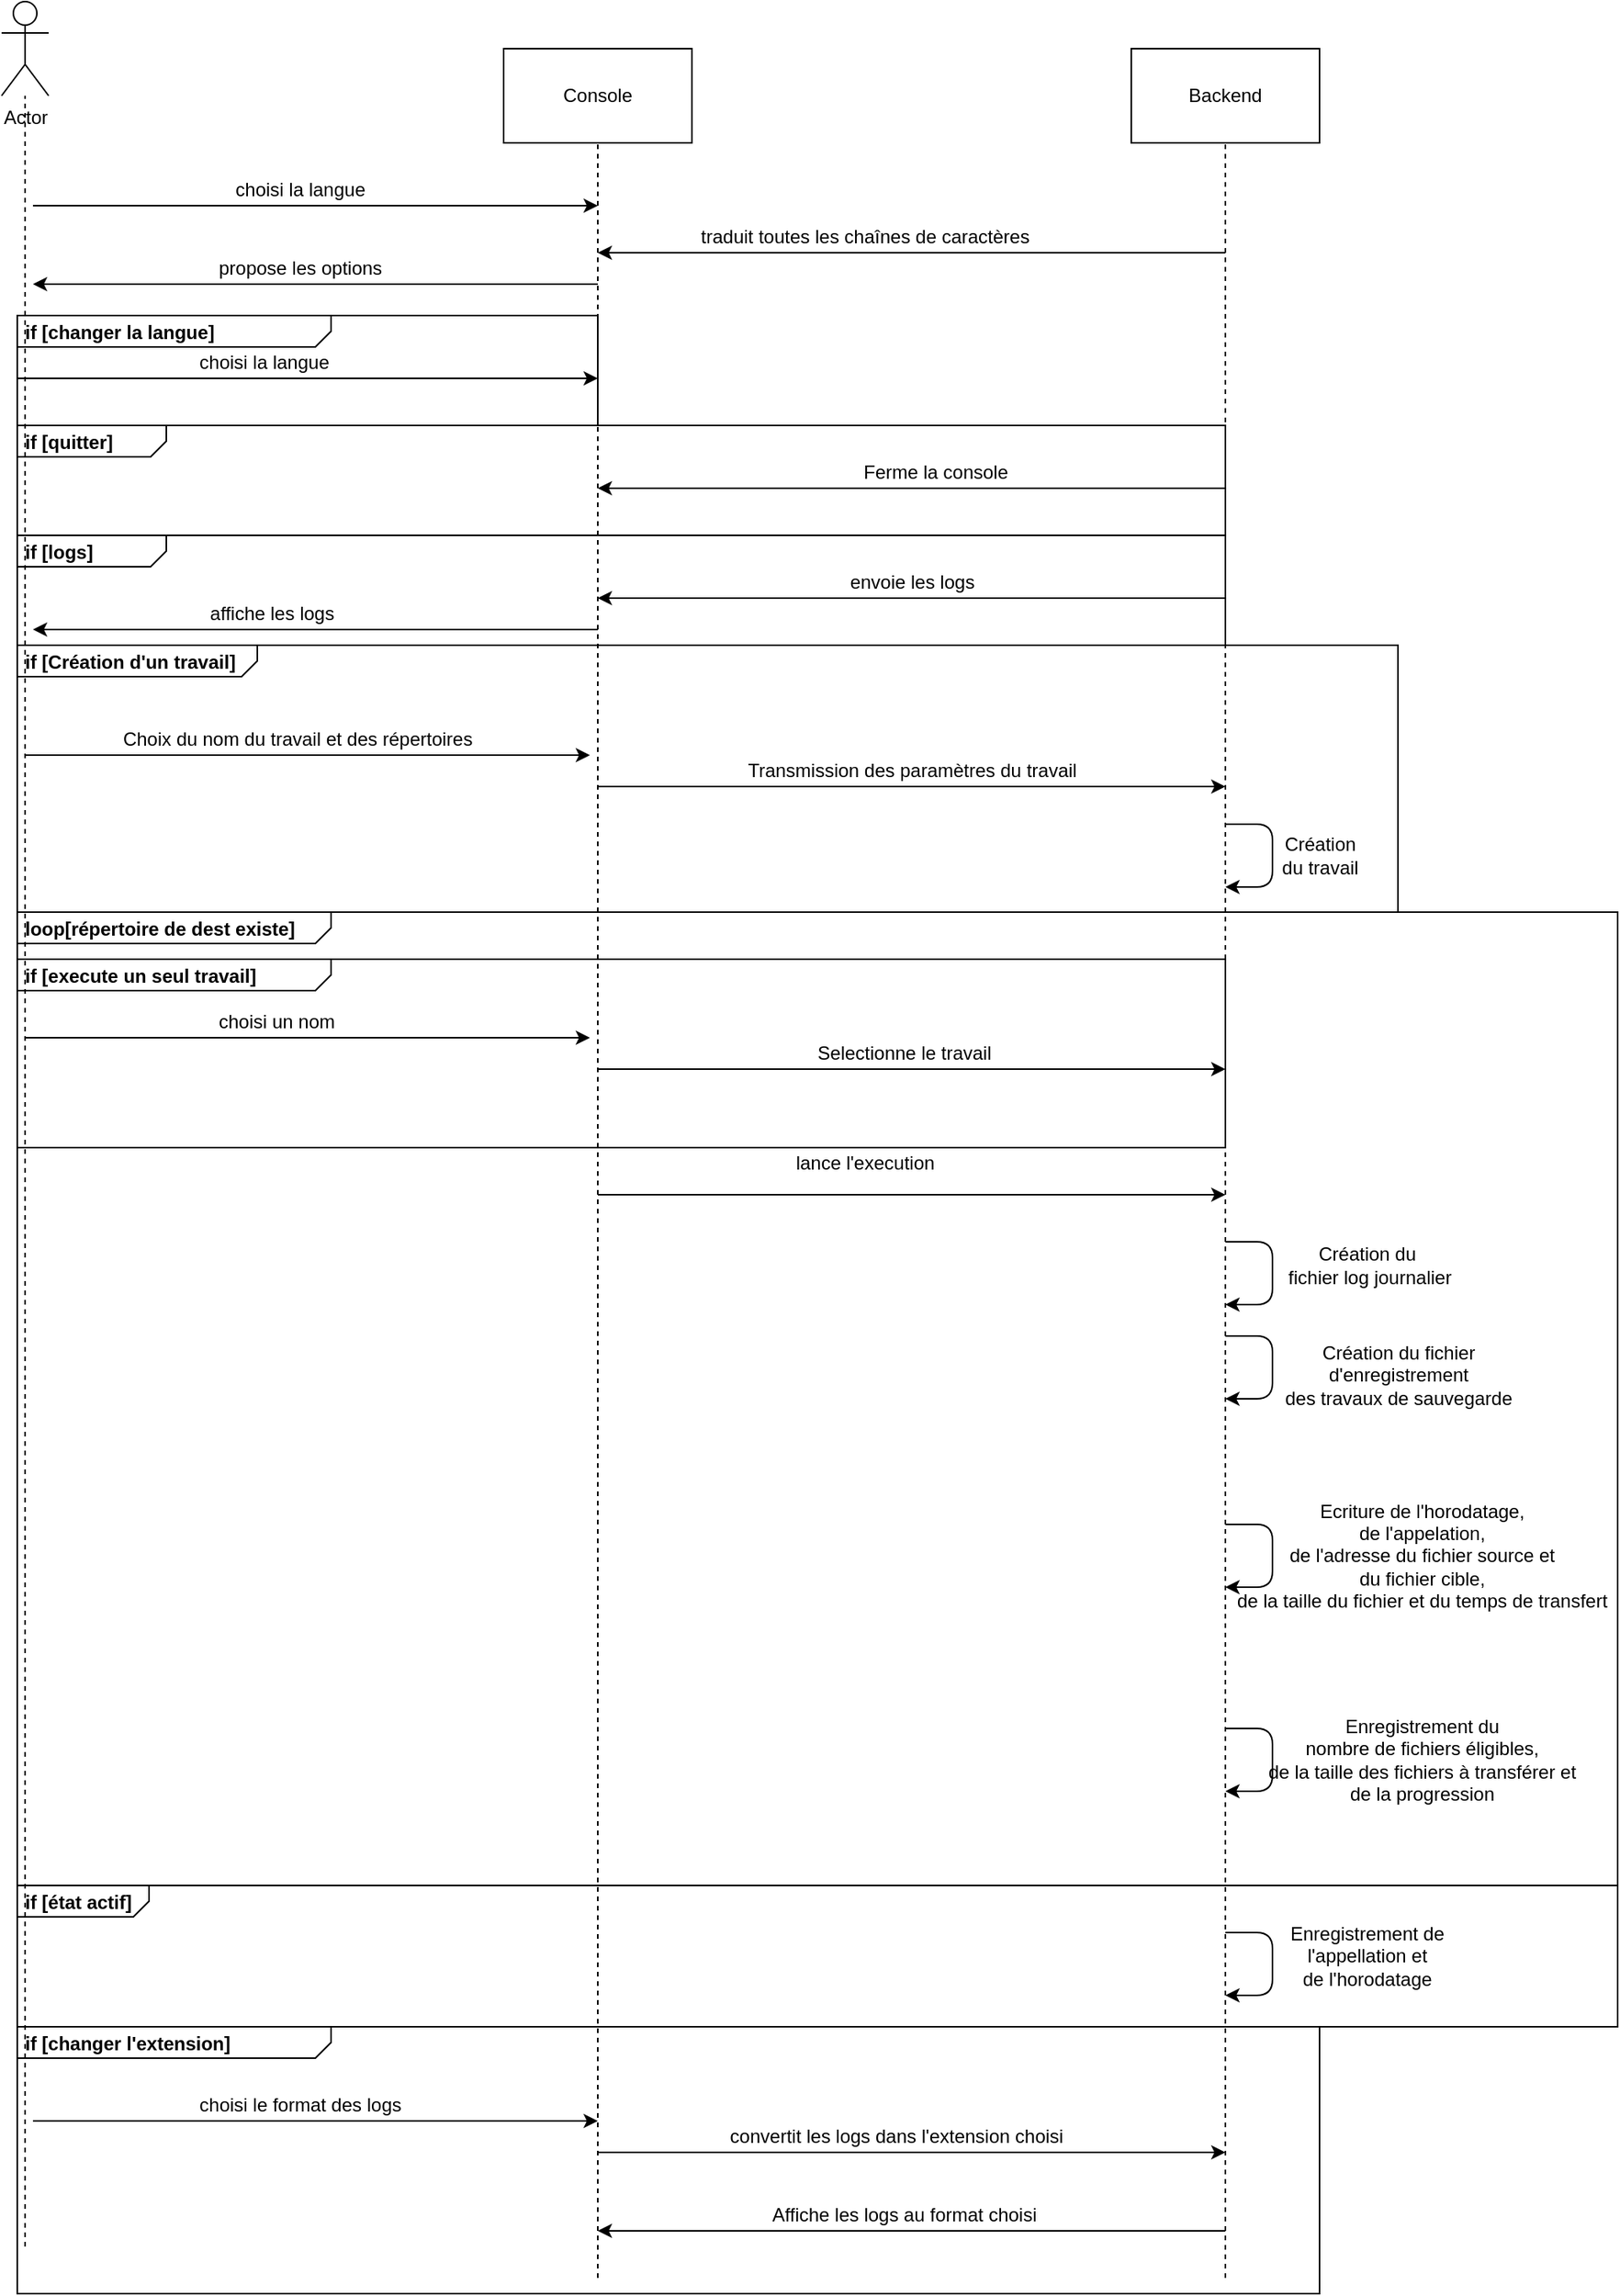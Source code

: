 <mxfile version="13.9.9" type="device"><diagram id="B-A_hpA6Qqj7uTxj4NoM" name="Page-1"><mxGraphModel dx="1086" dy="798" grid="1" gridSize="10" guides="1" tooltips="1" connect="1" arrows="1" fold="1" page="1" pageScale="1" pageWidth="827" pageHeight="1169" math="0" shadow="0"><root><mxCell id="0"/><mxCell id="1" parent="0"/><mxCell id="pMY1yx6KPp6nwfRmizJk-1" value="Actor" style="shape=umlActor;verticalLabelPosition=bottom;verticalAlign=top;html=1;outlineConnect=0;" parent="1" vertex="1"><mxGeometry x="710" y="40" width="30" height="60" as="geometry"/></mxCell><mxCell id="pMY1yx6KPp6nwfRmizJk-2" value="" style="endArrow=none;dashed=1;html=1;" parent="1" target="pMY1yx6KPp6nwfRmizJk-1" edge="1"><mxGeometry width="50" height="50" relative="1" as="geometry"><mxPoint x="725" y="1470" as="sourcePoint"/><mxPoint x="530" y="390" as="targetPoint"/></mxGeometry></mxCell><mxCell id="pMY1yx6KPp6nwfRmizJk-3" value="Console" style="rounded=0;whiteSpace=wrap;html=1;" parent="1" vertex="1"><mxGeometry x="1030" y="70" width="120" height="60" as="geometry"/></mxCell><mxCell id="pMY1yx6KPp6nwfRmizJk-4" value="Backend" style="rounded=0;whiteSpace=wrap;html=1;" parent="1" vertex="1"><mxGeometry x="1430" y="70" width="120" height="60" as="geometry"/></mxCell><mxCell id="pMY1yx6KPp6nwfRmizJk-5" value="" style="endArrow=none;dashed=1;html=1;entryX=0.5;entryY=1;entryDx=0;entryDy=0;" parent="1" target="pMY1yx6KPp6nwfRmizJk-3" edge="1"><mxGeometry width="50" height="50" relative="1" as="geometry"><mxPoint x="1090" y="1490" as="sourcePoint"/><mxPoint x="1160" y="300" as="targetPoint"/></mxGeometry></mxCell><mxCell id="pMY1yx6KPp6nwfRmizJk-6" value="" style="endArrow=none;dashed=1;html=1;entryX=0.5;entryY=1;entryDx=0;entryDy=0;" parent="1" target="pMY1yx6KPp6nwfRmizJk-4" edge="1"><mxGeometry width="50" height="50" relative="1" as="geometry"><mxPoint x="1490" y="1490" as="sourcePoint"/><mxPoint x="1489.58" y="170" as="targetPoint"/></mxGeometry></mxCell><mxCell id="pMY1yx6KPp6nwfRmizJk-7" value="" style="endArrow=classic;html=1;" parent="1" edge="1"><mxGeometry width="50" height="50" relative="1" as="geometry"><mxPoint x="730" y="170" as="sourcePoint"/><mxPoint x="1090" y="170" as="targetPoint"/></mxGeometry></mxCell><mxCell id="pMY1yx6KPp6nwfRmizJk-8" value="choisi la langue" style="text;html=1;align=center;verticalAlign=middle;resizable=0;points=[];autosize=1;" parent="1" vertex="1"><mxGeometry x="850" y="150" width="100" height="20" as="geometry"/></mxCell><mxCell id="pMY1yx6KPp6nwfRmizJk-9" value="" style="endArrow=classic;html=1;" parent="1" edge="1"><mxGeometry width="50" height="50" relative="1" as="geometry"><mxPoint x="1090" y="220" as="sourcePoint"/><mxPoint x="730" y="220" as="targetPoint"/></mxGeometry></mxCell><mxCell id="pMY1yx6KPp6nwfRmizJk-10" value="propose les options" style="text;html=1;align=center;verticalAlign=middle;resizable=0;points=[];autosize=1;" parent="1" vertex="1"><mxGeometry x="840" y="200" width="120" height="20" as="geometry"/></mxCell><mxCell id="pMY1yx6KPp6nwfRmizJk-11" value="&lt;p style=&quot;margin: 0px ; margin-top: 4px ; margin-left: 5px ; text-align: left&quot;&gt;&lt;b&gt;if [changer la langue]&lt;/b&gt;&lt;/p&gt;" style="html=1;shape=mxgraph.sysml.package;overflow=fill;labelX=200.49;align=left;spacingLeft=5;verticalAlign=top;spacingTop=-3;hachureGap=4;pointerEvents=0;fillColor=none;" parent="1" vertex="1"><mxGeometry x="720" y="240" width="370" height="70" as="geometry"/></mxCell><mxCell id="pMY1yx6KPp6nwfRmizJk-12" value="" style="endArrow=classic;html=1;" parent="1" edge="1"><mxGeometry width="50" height="50" relative="1" as="geometry"><mxPoint x="720" y="280" as="sourcePoint"/><mxPoint x="1090" y="280" as="targetPoint"/></mxGeometry></mxCell><mxCell id="pMY1yx6KPp6nwfRmizJk-13" value="choisi la langue" style="text;html=1;align=center;verticalAlign=middle;resizable=0;points=[];autosize=1;" parent="1" vertex="1"><mxGeometry x="827" y="260" width="100" height="20" as="geometry"/></mxCell><mxCell id="pMY1yx6KPp6nwfRmizJk-14" value="&lt;p style=&quot;margin: 0px ; margin-top: 4px ; margin-left: 5px ; text-align: left&quot;&gt;&lt;b&gt;if [quitter]&lt;/b&gt;&lt;/p&gt;" style="html=1;shape=mxgraph.sysml.package;overflow=fill;labelX=95.33;align=left;spacingLeft=5;verticalAlign=top;spacingTop=-3;hachureGap=4;pointerEvents=0;fillColor=none;" parent="1" vertex="1"><mxGeometry x="720" y="310" width="770" height="70" as="geometry"/></mxCell><mxCell id="pMY1yx6KPp6nwfRmizJk-15" value="" style="endArrow=classic;html=1;" parent="1" edge="1"><mxGeometry width="50" height="50" relative="1" as="geometry"><mxPoint x="1490" y="350" as="sourcePoint"/><mxPoint x="1090" y="350" as="targetPoint"/></mxGeometry></mxCell><mxCell id="pMY1yx6KPp6nwfRmizJk-16" value="Ferme la console" style="text;html=1;align=center;verticalAlign=middle;resizable=0;points=[];autosize=1;" parent="1" vertex="1"><mxGeometry x="1250" y="330" width="110" height="20" as="geometry"/></mxCell><mxCell id="pMY1yx6KPp6nwfRmizJk-18" value="&lt;p style=&quot;margin: 0px ; margin-top: 4px ; margin-left: 5px ; text-align: left&quot;&gt;&lt;b&gt;if [logs]&lt;/b&gt;&lt;/p&gt;" style="html=1;shape=mxgraph.sysml.package;overflow=fill;labelX=95.33;align=left;spacingLeft=5;verticalAlign=top;spacingTop=-3;hachureGap=4;pointerEvents=0;fillColor=none;" parent="1" vertex="1"><mxGeometry x="720" y="380" width="770" height="70" as="geometry"/></mxCell><mxCell id="pMY1yx6KPp6nwfRmizJk-19" value="" style="endArrow=classic;html=1;" parent="1" edge="1"><mxGeometry width="50" height="50" relative="1" as="geometry"><mxPoint x="1490" y="420" as="sourcePoint"/><mxPoint x="1090" y="420" as="targetPoint"/></mxGeometry></mxCell><mxCell id="pMY1yx6KPp6nwfRmizJk-20" value="envoie les logs" style="text;html=1;align=center;verticalAlign=middle;resizable=0;points=[];autosize=1;" parent="1" vertex="1"><mxGeometry x="1245" y="400" width="90" height="20" as="geometry"/></mxCell><mxCell id="pMY1yx6KPp6nwfRmizJk-21" value="" style="endArrow=classic;html=1;" parent="1" edge="1"><mxGeometry width="50" height="50" relative="1" as="geometry"><mxPoint x="1490" y="200" as="sourcePoint"/><mxPoint x="1090" y="200" as="targetPoint"/></mxGeometry></mxCell><mxCell id="pMY1yx6KPp6nwfRmizJk-22" value="traduit toutes les chaînes de caractères" style="text;html=1;align=center;verticalAlign=middle;resizable=0;points=[];autosize=1;" parent="1" vertex="1"><mxGeometry x="1150" y="180" width="220" height="20" as="geometry"/></mxCell><mxCell id="pMY1yx6KPp6nwfRmizJk-23" value="" style="endArrow=classic;html=1;" parent="1" edge="1"><mxGeometry width="50" height="50" relative="1" as="geometry"><mxPoint x="1090" y="440" as="sourcePoint"/><mxPoint x="730" y="440" as="targetPoint"/></mxGeometry></mxCell><mxCell id="pMY1yx6KPp6nwfRmizJk-24" value="affiche les logs" style="text;html=1;align=center;verticalAlign=middle;resizable=0;points=[];autosize=1;" parent="1" vertex="1"><mxGeometry x="837" y="420" width="90" height="20" as="geometry"/></mxCell><mxCell id="pMY1yx6KPp6nwfRmizJk-25" value="&lt;p style=&quot;margin: 0px ; margin-top: 4px ; margin-left: 5px ; text-align: left&quot;&gt;&lt;b&gt;loop[répertoire de dest existe]&lt;/b&gt;&lt;/p&gt;" style="html=1;shape=mxgraph.sysml.package;overflow=fill;labelX=200.49;align=left;spacingLeft=5;verticalAlign=top;spacingTop=-3;hachureGap=4;pointerEvents=0;fillColor=none;" parent="1" vertex="1"><mxGeometry x="720" y="620" width="1020" height="710" as="geometry"/></mxCell><mxCell id="pMY1yx6KPp6nwfRmizJk-27" value="" style="endArrow=classic;html=1;" parent="1" edge="1"><mxGeometry width="50" height="50" relative="1" as="geometry"><mxPoint x="725" y="700" as="sourcePoint"/><mxPoint x="1085" y="700" as="targetPoint"/></mxGeometry></mxCell><mxCell id="pMY1yx6KPp6nwfRmizJk-28" value="choisi un nom" style="text;html=1;align=center;verticalAlign=middle;resizable=0;points=[];autosize=1;" parent="1" vertex="1"><mxGeometry x="840" y="680" width="90" height="20" as="geometry"/></mxCell><mxCell id="pMY1yx6KPp6nwfRmizJk-29" value="" style="endArrow=classic;html=1;" parent="1" edge="1"><mxGeometry width="50" height="50" relative="1" as="geometry"><mxPoint x="1490" y="830" as="sourcePoint"/><mxPoint x="1490" y="870" as="targetPoint"/><Array as="points"><mxPoint x="1520" y="830"/><mxPoint x="1520" y="870"/></Array></mxGeometry></mxCell><mxCell id="pMY1yx6KPp6nwfRmizJk-32" value="" style="endArrow=classic;html=1;" parent="1" edge="1"><mxGeometry width="50" height="50" relative="1" as="geometry"><mxPoint x="1490" y="890" as="sourcePoint"/><mxPoint x="1490" y="930" as="targetPoint"/><Array as="points"><mxPoint x="1520" y="890"/><mxPoint x="1520" y="930"/></Array></mxGeometry></mxCell><mxCell id="pMY1yx6KPp6nwfRmizJk-35" value="&lt;p style=&quot;margin: 0px ; margin-top: 4px ; margin-left: 5px ; text-align: left&quot;&gt;&lt;b&gt;if [execute un seul travail]&lt;/b&gt;&lt;/p&gt;" style="html=1;shape=mxgraph.sysml.package;overflow=fill;labelX=200.49;align=left;spacingLeft=5;verticalAlign=top;spacingTop=-3;hachureGap=4;pointerEvents=0;fillColor=none;" parent="1" vertex="1"><mxGeometry x="720" y="650" width="770" height="120" as="geometry"/></mxCell><mxCell id="pMY1yx6KPp6nwfRmizJk-36" value="" style="endArrow=classic;html=1;" parent="1" edge="1"><mxGeometry width="50" height="50" relative="1" as="geometry"><mxPoint x="1090" y="720" as="sourcePoint"/><mxPoint x="1490" y="720" as="targetPoint"/></mxGeometry></mxCell><mxCell id="pMY1yx6KPp6nwfRmizJk-37" value="Selectionne le travail" style="text;html=1;align=center;verticalAlign=middle;resizable=0;points=[];autosize=1;" parent="1" vertex="1"><mxGeometry x="1220" y="700" width="130" height="20" as="geometry"/></mxCell><mxCell id="pMY1yx6KPp6nwfRmizJk-40" value="Création du&lt;br&gt;&amp;nbsp;fichier log journalier" style="text;html=1;align=center;verticalAlign=middle;resizable=0;points=[];autosize=1;" parent="1" vertex="1"><mxGeometry x="1520" y="830" width="120" height="30" as="geometry"/></mxCell><mxCell id="pMY1yx6KPp6nwfRmizJk-41" value="&lt;span&gt;Ecriture de l'horodatage, &lt;br&gt;de l'appelation, &lt;br&gt;de l'adresse du fichier source et &lt;br&gt;du fichier cible, &lt;br&gt;de la taille du fichier et du temps de transfert&lt;/span&gt;" style="text;html=1;align=center;verticalAlign=middle;resizable=0;points=[];autosize=1;" parent="1" vertex="1"><mxGeometry x="1490" y="990" width="250" height="80" as="geometry"/></mxCell><mxCell id="pMY1yx6KPp6nwfRmizJk-42" value="&lt;span&gt;Enregistrement de &lt;br&gt;l'appellation et &lt;br&gt;de l'horodatage&lt;/span&gt;" style="text;html=1;align=center;verticalAlign=middle;resizable=0;points=[];autosize=1;" parent="1" vertex="1"><mxGeometry x="1525" y="1260" width="110" height="50" as="geometry"/></mxCell><mxCell id="pMY1yx6KPp6nwfRmizJk-43" value="&lt;span&gt;Enregistrement du &lt;br&gt;nombre de fichiers éligibles, &lt;br&gt;de la taille des fichiers à transférer et &lt;br&gt;de la progression&lt;/span&gt;" style="text;html=1;align=center;verticalAlign=middle;resizable=0;points=[];autosize=1;" parent="1" vertex="1"><mxGeometry x="1510" y="1130" width="210" height="60" as="geometry"/></mxCell><mxCell id="VTKfp8gqz6mas2nmmPBH-1" value="" style="endArrow=classic;html=1;" parent="1" edge="1"><mxGeometry width="50" height="50" relative="1" as="geometry"><mxPoint x="725" y="520" as="sourcePoint"/><mxPoint x="1085" y="520" as="targetPoint"/></mxGeometry></mxCell><mxCell id="VTKfp8gqz6mas2nmmPBH-2" value="Choix du nom du travail et des répertoires&amp;nbsp;" style="text;html=1;align=center;verticalAlign=middle;resizable=0;points=[];autosize=1;" parent="1" vertex="1"><mxGeometry x="780" y="500" width="240" height="20" as="geometry"/></mxCell><mxCell id="VTKfp8gqz6mas2nmmPBH-6" value="" style="endArrow=classic;html=1;" parent="1" edge="1"><mxGeometry width="50" height="50" relative="1" as="geometry"><mxPoint x="1090" y="540" as="sourcePoint"/><mxPoint x="1490" y="540" as="targetPoint"/></mxGeometry></mxCell><mxCell id="VTKfp8gqz6mas2nmmPBH-7" value="Transmission des paramètres du travail" style="text;html=1;align=center;verticalAlign=middle;resizable=0;points=[];autosize=1;" parent="1" vertex="1"><mxGeometry x="1175" y="520" width="230" height="20" as="geometry"/></mxCell><mxCell id="VTKfp8gqz6mas2nmmPBH-8" value="" style="endArrow=classic;html=1;" parent="1" edge="1"><mxGeometry width="50" height="50" relative="1" as="geometry"><mxPoint x="1490" y="564" as="sourcePoint"/><mxPoint x="1490" y="604" as="targetPoint"/><Array as="points"><mxPoint x="1520" y="564"/><mxPoint x="1520" y="604"/></Array></mxGeometry></mxCell><mxCell id="VTKfp8gqz6mas2nmmPBH-9" value="Création &lt;br&gt;du travail" style="text;html=1;align=center;verticalAlign=middle;resizable=0;points=[];autosize=1;" parent="1" vertex="1"><mxGeometry x="1520" y="569" width="60" height="30" as="geometry"/></mxCell><mxCell id="VTKfp8gqz6mas2nmmPBH-10" value="&lt;p style=&quot;margin: 0px ; margin-top: 4px ; margin-left: 5px ; text-align: left&quot;&gt;&lt;b&gt;if [Création d'un travail]&lt;/b&gt;&lt;/p&gt;" style="html=1;shape=mxgraph.sysml.package;overflow=fill;labelX=153.24;align=left;spacingLeft=5;verticalAlign=top;spacingTop=-3;hachureGap=4;pointerEvents=0;fillColor=none;" parent="1" vertex="1"><mxGeometry x="720" y="450" width="880" height="170" as="geometry"/></mxCell><mxCell id="VTKfp8gqz6mas2nmmPBH-14" value="" style="endArrow=classic;html=1;" parent="1" edge="1"><mxGeometry width="50" height="50" relative="1" as="geometry"><mxPoint x="1090" y="800" as="sourcePoint"/><mxPoint x="1490" y="800" as="targetPoint"/></mxGeometry></mxCell><mxCell id="VTKfp8gqz6mas2nmmPBH-15" value="lance l'execution" style="text;html=1;align=center;verticalAlign=middle;resizable=0;points=[];autosize=1;" parent="1" vertex="1"><mxGeometry x="1210" y="770" width="100" height="20" as="geometry"/></mxCell><mxCell id="VTKfp8gqz6mas2nmmPBH-16" value="" style="endArrow=classic;html=1;" parent="1" edge="1"><mxGeometry width="50" height="50" relative="1" as="geometry"><mxPoint x="1490" y="1140" as="sourcePoint"/><mxPoint x="1490" y="1180" as="targetPoint"/><Array as="points"><mxPoint x="1520" y="1140"/><mxPoint x="1520" y="1180"/></Array></mxGeometry></mxCell><mxCell id="VTKfp8gqz6mas2nmmPBH-17" value="" style="endArrow=classic;html=1;" parent="1" edge="1"><mxGeometry width="50" height="50" relative="1" as="geometry"><mxPoint x="1490" y="1010" as="sourcePoint"/><mxPoint x="1490" y="1050" as="targetPoint"/><Array as="points"><mxPoint x="1520" y="1010"/><mxPoint x="1520" y="1050"/></Array></mxGeometry></mxCell><mxCell id="VTKfp8gqz6mas2nmmPBH-18" value="Création du fichier &lt;br&gt;d'enregistrement &lt;br&gt;des travaux de sauvegarde" style="text;html=1;align=center;verticalAlign=middle;resizable=0;points=[];autosize=1;" parent="1" vertex="1"><mxGeometry x="1520" y="890" width="160" height="50" as="geometry"/></mxCell><mxCell id="VTKfp8gqz6mas2nmmPBH-19" value="" style="endArrow=classic;html=1;" parent="1" edge="1"><mxGeometry width="50" height="50" relative="1" as="geometry"><mxPoint x="1490" y="1270" as="sourcePoint"/><mxPoint x="1490" y="1310" as="targetPoint"/><Array as="points"><mxPoint x="1520" y="1270"/><mxPoint x="1520" y="1310"/></Array></mxGeometry></mxCell><mxCell id="VTKfp8gqz6mas2nmmPBH-20" value="&lt;p style=&quot;margin: 0px ; margin-top: 4px ; margin-left: 5px ; text-align: left&quot;&gt;&lt;b&gt;if [état actif]&lt;/b&gt;&lt;/p&gt;" style="html=1;shape=mxgraph.sysml.package;overflow=fill;labelX=84.59;align=left;spacingLeft=5;verticalAlign=top;spacingTop=-3;hachureGap=4;pointerEvents=0;fillColor=none;" parent="1" vertex="1"><mxGeometry x="720" y="1240" width="1020" height="90" as="geometry"/></mxCell><mxCell id="kj4vLZmG7bU1B1Qjnr5A-1" value="&lt;p style=&quot;margin: 0px ; margin-top: 4px ; margin-left: 5px ; text-align: left&quot;&gt;&lt;b&gt;if [changer l'extension]&lt;/b&gt;&lt;/p&gt;" style="html=1;shape=mxgraph.sysml.package;overflow=fill;labelX=200.49;align=left;spacingLeft=5;verticalAlign=top;spacingTop=-3;hachureGap=4;pointerEvents=0;fillColor=none;" parent="1" vertex="1"><mxGeometry x="720" y="1330" width="830" height="170" as="geometry"/></mxCell><mxCell id="kj4vLZmG7bU1B1Qjnr5A-2" value="" style="endArrow=classic;html=1;" parent="1" edge="1"><mxGeometry width="50" height="50" relative="1" as="geometry"><mxPoint x="730" y="1390" as="sourcePoint"/><mxPoint x="1090" y="1390" as="targetPoint"/></mxGeometry></mxCell><mxCell id="kj4vLZmG7bU1B1Qjnr5A-4" value="choisi le format des logs" style="text;html=1;align=center;verticalAlign=middle;resizable=0;points=[];autosize=1;" parent="1" vertex="1"><mxGeometry x="830" y="1370" width="140" height="20" as="geometry"/></mxCell><mxCell id="kj4vLZmG7bU1B1Qjnr5A-5" value="" style="endArrow=classic;html=1;" parent="1" edge="1"><mxGeometry width="50" height="50" relative="1" as="geometry"><mxPoint x="1090" y="1410" as="sourcePoint"/><mxPoint x="1490" y="1410" as="targetPoint"/></mxGeometry></mxCell><mxCell id="kj4vLZmG7bU1B1Qjnr5A-6" value="convertit les logs dans l'extension choisi" style="text;html=1;align=center;verticalAlign=middle;resizable=0;points=[];autosize=1;" parent="1" vertex="1"><mxGeometry x="1165" y="1390" width="230" height="20" as="geometry"/></mxCell><mxCell id="kj4vLZmG7bU1B1Qjnr5A-7" value="" style="endArrow=classic;html=1;" parent="1" edge="1"><mxGeometry width="50" height="50" relative="1" as="geometry"><mxPoint x="1490" y="1460" as="sourcePoint"/><mxPoint x="1090" y="1460" as="targetPoint"/></mxGeometry></mxCell><mxCell id="kj4vLZmG7bU1B1Qjnr5A-8" value="Affiche les logs au format choisi" style="text;html=1;align=center;verticalAlign=middle;resizable=0;points=[];autosize=1;" parent="1" vertex="1"><mxGeometry x="1195" y="1440" width="180" height="20" as="geometry"/></mxCell></root></mxGraphModel></diagram></mxfile>